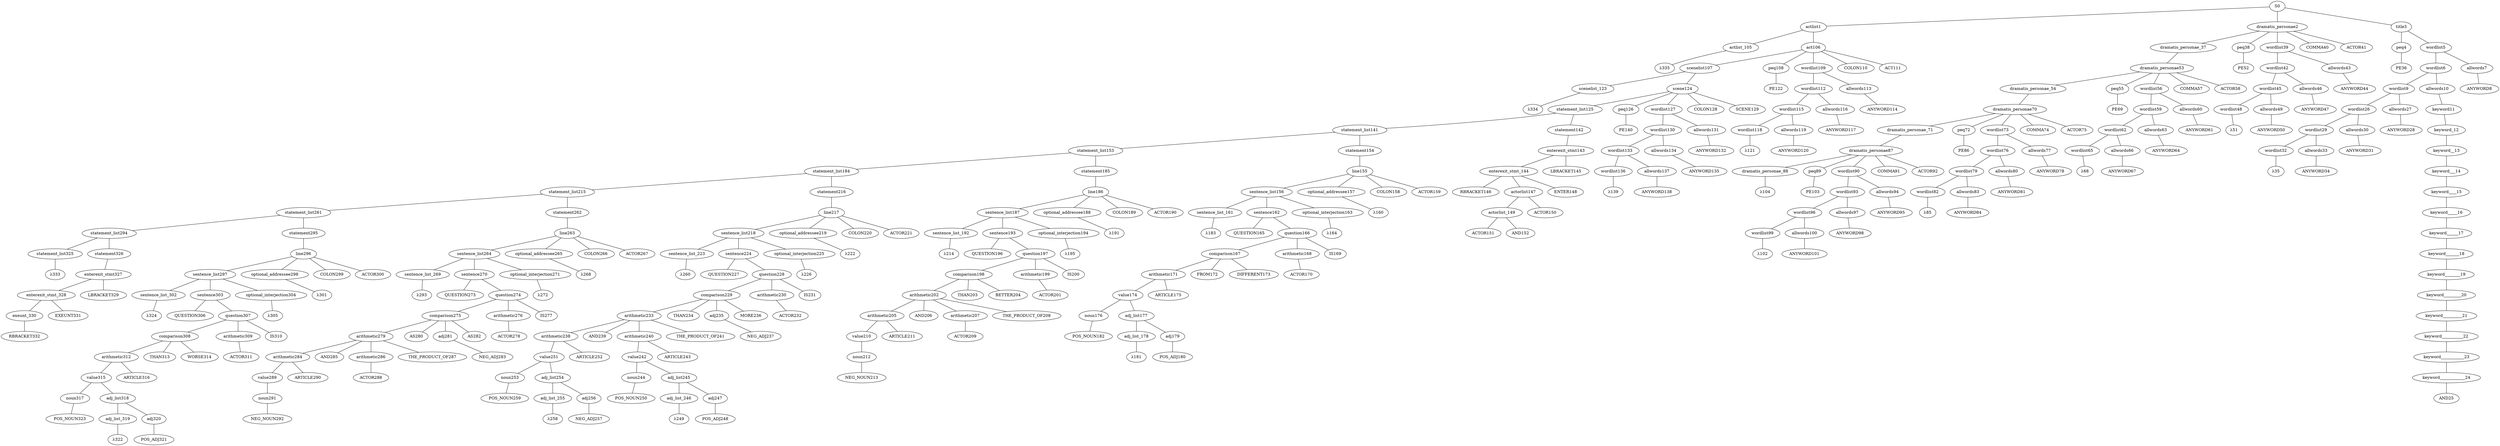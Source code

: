 strict graph {
	S0 -- actlist1
	S0 -- dramatis_personae2
	S0 -- title3

	title3 -- peq4
	title3 -- wordlist5

	wordlist5 -- wordlist6
	wordlist5 -- allwords7

	allwords7 -- ANYWORD8


	wordlist6 -- wordlist9
	wordlist6 -- allwords10

	allwords10 -- keyword11

	keyword11 -- keyword_12

	keyword_12 -- keyword__13

	keyword__13 -- keyword___14

	keyword___14 -- keyword____15

	keyword____15 -- keyword_____16

	keyword_____16 -- keyword______17

	keyword______17 -- keyword_______18

	keyword_______18 -- keyword________19

	keyword________19 -- keyword_________20

	keyword_________20 -- keyword__________21

	keyword__________21 -- keyword___________22

	keyword___________22 -- keyword____________23

	keyword____________23 -- keyword_____________24

	keyword_____________24 -- AND25


	wordlist9 -- wordlist26
	wordlist9 -- allwords27

	allwords27 -- ANYWORD28


	wordlist26 -- wordlist29
	wordlist26 -- allwords30

	allwords30 -- ANYWORD31


	wordlist29 -- wordlist32
	wordlist29 -- allwords33

	allwords33 -- ANYWORD34


	wordlist32 -- λ35

	peq4 -- PE36


	dramatis_personae2 -- dramatis_personae_37
	dramatis_personae2 -- peq38
	dramatis_personae2 -- wordlist39
	dramatis_personae2 -- COMMA40
	dramatis_personae2 -- ACTOR41



	wordlist39 -- wordlist42
	wordlist39 -- allwords43

	allwords43 -- ANYWORD44


	wordlist42 -- wordlist45
	wordlist42 -- allwords46

	allwords46 -- ANYWORD47


	wordlist45 -- wordlist48
	wordlist45 -- allwords49

	allwords49 -- ANYWORD50


	wordlist48 -- λ51

	peq38 -- PE52


	dramatis_personae_37 -- dramatis_personae53

	dramatis_personae53 -- dramatis_personae_54
	dramatis_personae53 -- peq55
	dramatis_personae53 -- wordlist56
	dramatis_personae53 -- COMMA57
	dramatis_personae53 -- ACTOR58



	wordlist56 -- wordlist59
	wordlist56 -- allwords60

	allwords60 -- ANYWORD61


	wordlist59 -- wordlist62
	wordlist59 -- allwords63

	allwords63 -- ANYWORD64


	wordlist62 -- wordlist65
	wordlist62 -- allwords66

	allwords66 -- ANYWORD67


	wordlist65 -- λ68

	peq55 -- PE69


	dramatis_personae_54 -- dramatis_personae70

	dramatis_personae70 -- dramatis_personae_71
	dramatis_personae70 -- peq72
	dramatis_personae70 -- wordlist73
	dramatis_personae70 -- COMMA74
	dramatis_personae70 -- ACTOR75



	wordlist73 -- wordlist76
	wordlist73 -- allwords77

	allwords77 -- ANYWORD78


	wordlist76 -- wordlist79
	wordlist76 -- allwords80

	allwords80 -- ANYWORD81


	wordlist79 -- wordlist82
	wordlist79 -- allwords83

	allwords83 -- ANYWORD84


	wordlist82 -- λ85

	peq72 -- PE86


	dramatis_personae_71 -- dramatis_personae87

	dramatis_personae87 -- dramatis_personae_88
	dramatis_personae87 -- peq89
	dramatis_personae87 -- wordlist90
	dramatis_personae87 -- COMMA91
	dramatis_personae87 -- ACTOR92



	wordlist90 -- wordlist93
	wordlist90 -- allwords94

	allwords94 -- ANYWORD95


	wordlist93 -- wordlist96
	wordlist93 -- allwords97

	allwords97 -- ANYWORD98


	wordlist96 -- wordlist99
	wordlist96 -- allwords100

	allwords100 -- ANYWORD101


	wordlist99 -- λ102

	peq89 -- PE103


	dramatis_personae_88 -- λ104

	actlist1 -- actlist_105
	actlist1 -- act106

	act106 -- scenelist107
	act106 -- peq108
	act106 -- wordlist109
	act106 -- COLON110
	act106 -- ACT111



	wordlist109 -- wordlist112
	wordlist109 -- allwords113

	allwords113 -- ANYWORD114


	wordlist112 -- wordlist115
	wordlist112 -- allwords116

	allwords116 -- ANYWORD117


	wordlist115 -- wordlist118
	wordlist115 -- allwords119

	allwords119 -- ANYWORD120


	wordlist118 -- λ121

	peq108 -- PE122


	scenelist107 -- scenelist_123
	scenelist107 -- scene124

	scene124 -- statement_list125
	scene124 -- peq126
	scene124 -- wordlist127
	scene124 -- COLON128
	scene124 -- SCENE129



	wordlist127 -- wordlist130
	wordlist127 -- allwords131

	allwords131 -- ANYWORD132


	wordlist130 -- wordlist133
	wordlist130 -- allwords134

	allwords134 -- ANYWORD135


	wordlist133 -- wordlist136
	wordlist133 -- allwords137

	allwords137 -- ANYWORD138


	wordlist136 -- λ139

	peq126 -- PE140


	statement_list125 -- statement_list141
	statement_list125 -- statement142

	statement142 -- enterexit_stmt143

	enterexit_stmt143 -- enterexit_stmt_144
	enterexit_stmt143 -- LBRACKET145


	enterexit_stmt_144 -- RBRACKET146
	enterexit_stmt_144 -- actorlist147
	enterexit_stmt_144 -- ENTER148


	actorlist147 -- actorlist_149
	actorlist147 -- ACTOR150


	actorlist_149 -- ACTOR151
	actorlist_149 -- AND152




	statement_list141 -- statement_list153
	statement_list141 -- statement154

	statement154 -- line155

	line155 -- sentence_list156
	line155 -- optional_addressee157
	line155 -- COLON158
	line155 -- ACTOR159



	optional_addressee157 -- λ160

	sentence_list156 -- sentence_list_161
	sentence_list156 -- sentence162
	sentence_list156 -- optional_interjection163

	optional_interjection163 -- λ164

	sentence162 -- QUESTION165
	sentence162 -- question166

	question166 -- comparison167
	question166 -- arithmetic168
	question166 -- IS169


	arithmetic168 -- ACTOR170


	comparison167 -- arithmetic171
	comparison167 -- FROM172
	comparison167 -- DIFFERENT173



	arithmetic171 -- value174
	arithmetic171 -- ARTICLE175


	value174 -- noun176
	value174 -- adj_list177

	adj_list177 -- adj_list_178
	adj_list177 -- adj179

	adj179 -- POS_ADJ180


	adj_list_178 -- λ181

	noun176 -- POS_NOUN182



	sentence_list_161 -- λ183

	statement_list153 -- statement_list184
	statement_list153 -- statement185

	statement185 -- line186

	line186 -- sentence_list187
	line186 -- optional_addressee188
	line186 -- COLON189
	line186 -- ACTOR190



	optional_addressee188 -- λ191

	sentence_list187 -- sentence_list_192
	sentence_list187 -- sentence193
	sentence_list187 -- optional_interjection194

	optional_interjection194 -- λ195

	sentence193 -- QUESTION196
	sentence193 -- question197

	question197 -- comparison198
	question197 -- arithmetic199
	question197 -- IS200


	arithmetic199 -- ACTOR201


	comparison198 -- arithmetic202
	comparison198 -- THAN203
	comparison198 -- BETTER204



	arithmetic202 -- arithmetic205
	arithmetic202 -- AND206
	arithmetic202 -- arithmetic207
	arithmetic202 -- THE_PRODUCT_OF208


	arithmetic207 -- ACTOR209



	arithmetic205 -- value210
	arithmetic205 -- ARTICLE211


	value210 -- noun212

	noun212 -- NEG_NOUN213



	sentence_list_192 -- λ214

	statement_list184 -- statement_list215
	statement_list184 -- statement216

	statement216 -- line217

	line217 -- sentence_list218
	line217 -- optional_addressee219
	line217 -- COLON220
	line217 -- ACTOR221



	optional_addressee219 -- λ222

	sentence_list218 -- sentence_list_223
	sentence_list218 -- sentence224
	sentence_list218 -- optional_interjection225

	optional_interjection225 -- λ226

	sentence224 -- QUESTION227
	sentence224 -- question228

	question228 -- comparison229
	question228 -- arithmetic230
	question228 -- IS231


	arithmetic230 -- ACTOR232


	comparison229 -- arithmetic233
	comparison229 -- THAN234
	comparison229 -- adj235
	comparison229 -- MORE236


	adj235 -- NEG_ADJ237



	arithmetic233 -- arithmetic238
	arithmetic233 -- AND239
	arithmetic233 -- arithmetic240
	arithmetic233 -- THE_PRODUCT_OF241


	arithmetic240 -- value242
	arithmetic240 -- ARTICLE243


	value242 -- noun244
	value242 -- adj_list245

	adj_list245 -- adj_list_246
	adj_list245 -- adj247

	adj247 -- POS_ADJ248


	adj_list_246 -- λ249

	noun244 -- POS_NOUN250



	arithmetic238 -- value251
	arithmetic238 -- ARTICLE252


	value251 -- noun253
	value251 -- adj_list254

	adj_list254 -- adj_list_255
	adj_list254 -- adj256

	adj256 -- NEG_ADJ257


	adj_list_255 -- λ258

	noun253 -- POS_NOUN259



	sentence_list_223 -- λ260

	statement_list215 -- statement_list261
	statement_list215 -- statement262

	statement262 -- line263

	line263 -- sentence_list264
	line263 -- optional_addressee265
	line263 -- COLON266
	line263 -- ACTOR267



	optional_addressee265 -- λ268

	sentence_list264 -- sentence_list_269
	sentence_list264 -- sentence270
	sentence_list264 -- optional_interjection271

	optional_interjection271 -- λ272

	sentence270 -- QUESTION273
	sentence270 -- question274

	question274 -- comparison275
	question274 -- arithmetic276
	question274 -- IS277


	arithmetic276 -- ACTOR278


	comparison275 -- arithmetic279
	comparison275 -- AS280
	comparison275 -- adj281
	comparison275 -- AS282


	adj281 -- NEG_ADJ283



	arithmetic279 -- arithmetic284
	arithmetic279 -- AND285
	arithmetic279 -- arithmetic286
	arithmetic279 -- THE_PRODUCT_OF287


	arithmetic286 -- ACTOR288



	arithmetic284 -- value289
	arithmetic284 -- ARTICLE290


	value289 -- noun291

	noun291 -- NEG_NOUN292



	sentence_list_269 -- λ293

	statement_list261 -- statement_list294
	statement_list261 -- statement295

	statement295 -- line296

	line296 -- sentence_list297
	line296 -- optional_addressee298
	line296 -- COLON299
	line296 -- ACTOR300



	optional_addressee298 -- λ301

	sentence_list297 -- sentence_list_302
	sentence_list297 -- sentence303
	sentence_list297 -- optional_interjection304

	optional_interjection304 -- λ305

	sentence303 -- QUESTION306
	sentence303 -- question307

	question307 -- comparison308
	question307 -- arithmetic309
	question307 -- IS310


	arithmetic309 -- ACTOR311


	comparison308 -- arithmetic312
	comparison308 -- THAN313
	comparison308 -- WORSE314



	arithmetic312 -- value315
	arithmetic312 -- ARTICLE316


	value315 -- noun317
	value315 -- adj_list318

	adj_list318 -- adj_list_319
	adj_list318 -- adj320

	adj320 -- POS_ADJ321


	adj_list_319 -- λ322

	noun317 -- POS_NOUN323



	sentence_list_302 -- λ324

	statement_list294 -- statement_list325
	statement_list294 -- statement326

	statement326 -- enterexit_stmt327

	enterexit_stmt327 -- enterexit_stmt_328
	enterexit_stmt327 -- LBRACKET329


	enterexit_stmt_328 -- exeunt_330
	enterexit_stmt_328 -- EXEUNT331


	exeunt_330 -- RBRACKET332


	statement_list325 -- λ333

	scenelist_123 -- λ334

	actlist_105 -- λ335


}